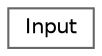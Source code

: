 digraph "Graphical Class Hierarchy"
{
 // LATEX_PDF_SIZE
  bgcolor="transparent";
  edge [fontname=Helvetica,fontsize=10,labelfontname=Helvetica,labelfontsize=10];
  node [fontname=Helvetica,fontsize=10,shape=box,height=0.2,width=0.4];
  rankdir="LR";
  Node0 [id="Node000000",label="Input",height=0.2,width=0.4,color="grey40", fillcolor="white", style="filled",URL="$struct_input.html",tooltip="Structure to store input state."];
}
